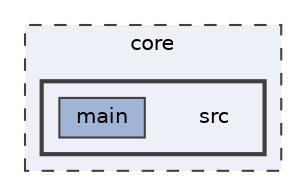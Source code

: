 digraph "core/src"
{
 // LATEX_PDF_SIZE
  bgcolor="transparent";
  edge [fontname=Helvetica,fontsize=10,labelfontname=Helvetica,labelfontsize=10];
  node [fontname=Helvetica,fontsize=10,shape=box,height=0.2,width=0.4];
  compound=true
  subgraph clusterdir_4270bfced15e0e73154b13468c7c9ad9 {
    graph [ bgcolor="#edf0f7", pencolor="grey25", label="core", fontname=Helvetica,fontsize=10 style="filled,dashed", URL="dir_4270bfced15e0e73154b13468c7c9ad9.html",tooltip=""]
  subgraph clusterdir_90fd98a0ba30abf7a6068a44995d2d6b {
    graph [ bgcolor="#edf0f7", pencolor="grey25", label="", fontname=Helvetica,fontsize=10 style="filled,bold", URL="dir_90fd98a0ba30abf7a6068a44995d2d6b.html",tooltip=""]
    dir_90fd98a0ba30abf7a6068a44995d2d6b [shape=plaintext, label="src"];
  dir_3fdb55be625affb78b03858da3433959 [label="main", fillcolor="#a2b4d6", color="grey25", style="filled", URL="dir_3fdb55be625affb78b03858da3433959.html",tooltip=""];
  }
  }
}
